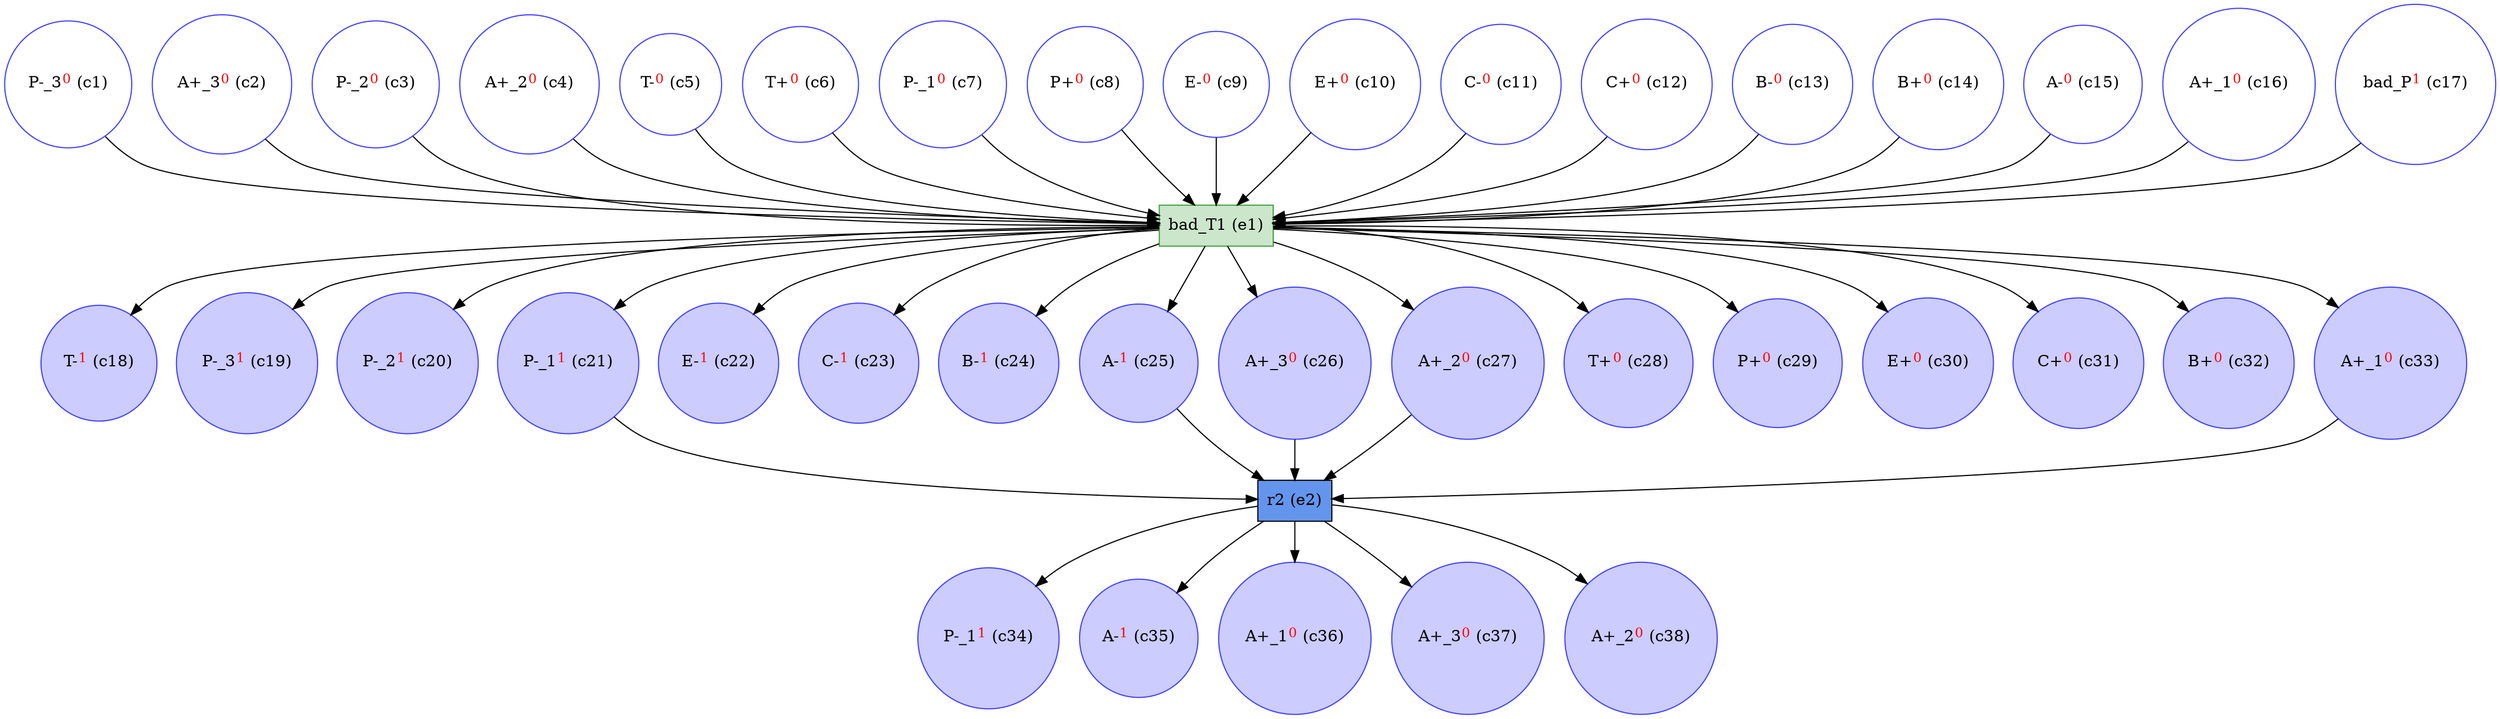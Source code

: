 digraph test {
  c1 -> e1;
  c2 -> e1;
  c3 -> e1;
  c4 -> e1;
  c5 -> e1;
  c6 -> e1;
  c7 -> e1;
  c8 -> e1;
  c9 -> e1;
  c10 -> e1;
  c11 -> e1;
  c12 -> e1;
  c13 -> e1;
  c14 -> e1;
  c15 -> e1;
  c16 -> e1;
  c17 -> e1;
  e1 -> c18;
  e1 -> c19;
  e1 -> c20;
  e1 -> c21;
  c21 -> e2;
  e1 -> c22;
  e1 -> c23;
  e1 -> c24;
  e1 -> c25;
  c25 -> e2;
  e1 -> c26;
  c26 -> e2;
  e1 -> c27;
  c27 -> e2;
  e1 -> c28;
  e1 -> c29;
  e1 -> c30;
  e1 -> c31;
  e1 -> c32;
  e1 -> c33;
  c33 -> e2;
  e2 -> c34;
  e2 -> c35;
  e2 -> c36;
  e2 -> c37;
  e2 -> c38;
  c1 [color="#4040ff" fillcolor="transparent" label= <P-_3<FONT COLOR="red"><SUP>0</SUP></FONT>&nbsp;(c1)> shape=circle style=filled];
  c2 [color="#4040ff" fillcolor="transparent" label= <A+_3<FONT COLOR="red"><SUP>0</SUP></FONT>&nbsp;(c2)> shape=circle style=filled];
  c3 [color="#4040ff" fillcolor="transparent" label= <P-_2<FONT COLOR="red"><SUP>0</SUP></FONT>&nbsp;(c3)> shape=circle style=filled];
  c4 [color="#4040ff" fillcolor="transparent" label= <A+_2<FONT COLOR="red"><SUP>0</SUP></FONT>&nbsp;(c4)> shape=circle style=filled];
  c5 [color="#4040ff" fillcolor="transparent" label= <T-<FONT COLOR="red"><SUP>0</SUP></FONT>&nbsp;(c5)> shape=circle style=filled];
  c6 [color="#4040ff" fillcolor="transparent" label= <T+<FONT COLOR="red"><SUP>0</SUP></FONT>&nbsp;(c6)> shape=circle style=filled];
  c7 [color="#4040ff" fillcolor="transparent" label= <P-_1<FONT COLOR="red"><SUP>0</SUP></FONT>&nbsp;(c7)> shape=circle style=filled];
  c8 [color="#4040ff" fillcolor="transparent" label= <P+<FONT COLOR="red"><SUP>0</SUP></FONT>&nbsp;(c8)> shape=circle style=filled];
  c9 [color="#4040ff" fillcolor="transparent" label= <E-<FONT COLOR="red"><SUP>0</SUP></FONT>&nbsp;(c9)> shape=circle style=filled];
  c10 [color="#4040ff" fillcolor="transparent" label= <E+<FONT COLOR="red"><SUP>0</SUP></FONT>&nbsp;(c10)> shape=circle style=filled];
  c11 [color="#4040ff" fillcolor="transparent" label= <C-<FONT COLOR="red"><SUP>0</SUP></FONT>&nbsp;(c11)> shape=circle style=filled];
  c12 [color="#4040ff" fillcolor="transparent" label= <C+<FONT COLOR="red"><SUP>0</SUP></FONT>&nbsp;(c12)> shape=circle style=filled];
  c13 [color="#4040ff" fillcolor="transparent" label= <B-<FONT COLOR="red"><SUP>0</SUP></FONT>&nbsp;(c13)> shape=circle style=filled];
  c14 [color="#4040ff" fillcolor="transparent" label= <B+<FONT COLOR="red"><SUP>0</SUP></FONT>&nbsp;(c14)> shape=circle style=filled];
  c15 [color="#4040ff" fillcolor="transparent" label= <A-<FONT COLOR="red"><SUP>0</SUP></FONT>&nbsp;(c15)> shape=circle style=filled];
  c16 [color="#4040ff" fillcolor="transparent" label= <A+_1<FONT COLOR="red"><SUP>0</SUP></FONT>&nbsp;(c16)> shape=circle style=filled];
  c17 [color="#4040ff" fillcolor="transparent" label= <bad_P<FONT COLOR="red"><SUP>1</SUP></FONT>&nbsp;(c17)> shape=circle style=filled];
  c18 [color="#4040ff" fillcolor="#ccccff" label= <T-<FONT COLOR="red"><SUP>1</SUP></FONT>&nbsp;(c18)> shape=circle style=filled];
  c19 [color="#4040ff" fillcolor="#ccccff" label= <P-_3<FONT COLOR="red"><SUP>1</SUP></FONT>&nbsp;(c19)> shape=circle style=filled];
  c20 [color="#4040ff" fillcolor="#ccccff" label= <P-_2<FONT COLOR="red"><SUP>1</SUP></FONT>&nbsp;(c20)> shape=circle style=filled];
  c21 [color="#4040ff" fillcolor="#ccccff" label= <P-_1<FONT COLOR="red"><SUP>1</SUP></FONT>&nbsp;(c21)> shape=circle style=filled];
  c22 [color="#4040ff" fillcolor="#ccccff" label= <E-<FONT COLOR="red"><SUP>1</SUP></FONT>&nbsp;(c22)> shape=circle style=filled];
  c23 [color="#4040ff" fillcolor="#ccccff" label= <C-<FONT COLOR="red"><SUP>1</SUP></FONT>&nbsp;(c23)> shape=circle style=filled];
  c24 [color="#4040ff" fillcolor="#ccccff" label= <B-<FONT COLOR="red"><SUP>1</SUP></FONT>&nbsp;(c24)> shape=circle style=filled];
  c25 [color="#4040ff" fillcolor="#ccccff" label= <A-<FONT COLOR="red"><SUP>1</SUP></FONT>&nbsp;(c25)> shape=circle style=filled];
  c26 [color="#4040ff" fillcolor="#ccccff" label= <A+_3<FONT COLOR="red"><SUP>0</SUP></FONT>&nbsp;(c26)> shape=circle style=filled];
  c27 [color="#4040ff" fillcolor="#ccccff" label= <A+_2<FONT COLOR="red"><SUP>0</SUP></FONT>&nbsp;(c27)> shape=circle style=filled];
  c28 [color="#4040ff" fillcolor="#ccccff" label= <T+<FONT COLOR="red"><SUP>0</SUP></FONT>&nbsp;(c28)> shape=circle style=filled];
  c29 [color="#4040ff" fillcolor="#ccccff" label= <P+<FONT COLOR="red"><SUP>0</SUP></FONT>&nbsp;(c29)> shape=circle style=filled];
  c30 [color="#4040ff" fillcolor="#ccccff" label= <E+<FONT COLOR="red"><SUP>0</SUP></FONT>&nbsp;(c30)> shape=circle style=filled];
  c31 [color="#4040ff" fillcolor="#ccccff" label= <C+<FONT COLOR="red"><SUP>0</SUP></FONT>&nbsp;(c31)> shape=circle style=filled];
  c32 [color="#4040ff" fillcolor="#ccccff" label= <B+<FONT COLOR="red"><SUP>0</SUP></FONT>&nbsp;(c32)> shape=circle style=filled];
  c33 [color="#4040ff" fillcolor="#ccccff" label= <A+_1<FONT COLOR="red"><SUP>0</SUP></FONT>&nbsp;(c33)> shape=circle style=filled];
  c34 [color="#4040ff" fillcolor="#ccccff" label= <P-_1<FONT COLOR="red"><SUP>1</SUP></FONT>&nbsp;(c34)> shape=circle style=filled];
  c35 [color="#4040ff" fillcolor="#ccccff" label= <A-<FONT COLOR="red"><SUP>1</SUP></FONT>&nbsp;(c35)> shape=circle style=filled];
  c36 [color="#4040ff" fillcolor="#ccccff" label= <A+_1<FONT COLOR="red"><SUP>0</SUP></FONT>&nbsp;(c36)> shape=circle style=filled];
  c37 [color="#4040ff" fillcolor="#ccccff" label= <A+_3<FONT COLOR="red"><SUP>0</SUP></FONT>&nbsp;(c37)> shape=circle style=filled];
  c38 [color="#4040ff" fillcolor="#ccccff" label= <A+_2<FONT COLOR="red"><SUP>0</SUP></FONT>&nbsp;(c38)> shape=circle style=filled];
  e1 [color="#409f40" fillcolor="#cce6cc" label="bad_T1 (e1)" shape=box style=filled];
  e2 [color=black fillcolor=cornflowerblue label="r2 (e2)" shape=box style=filled];
}
